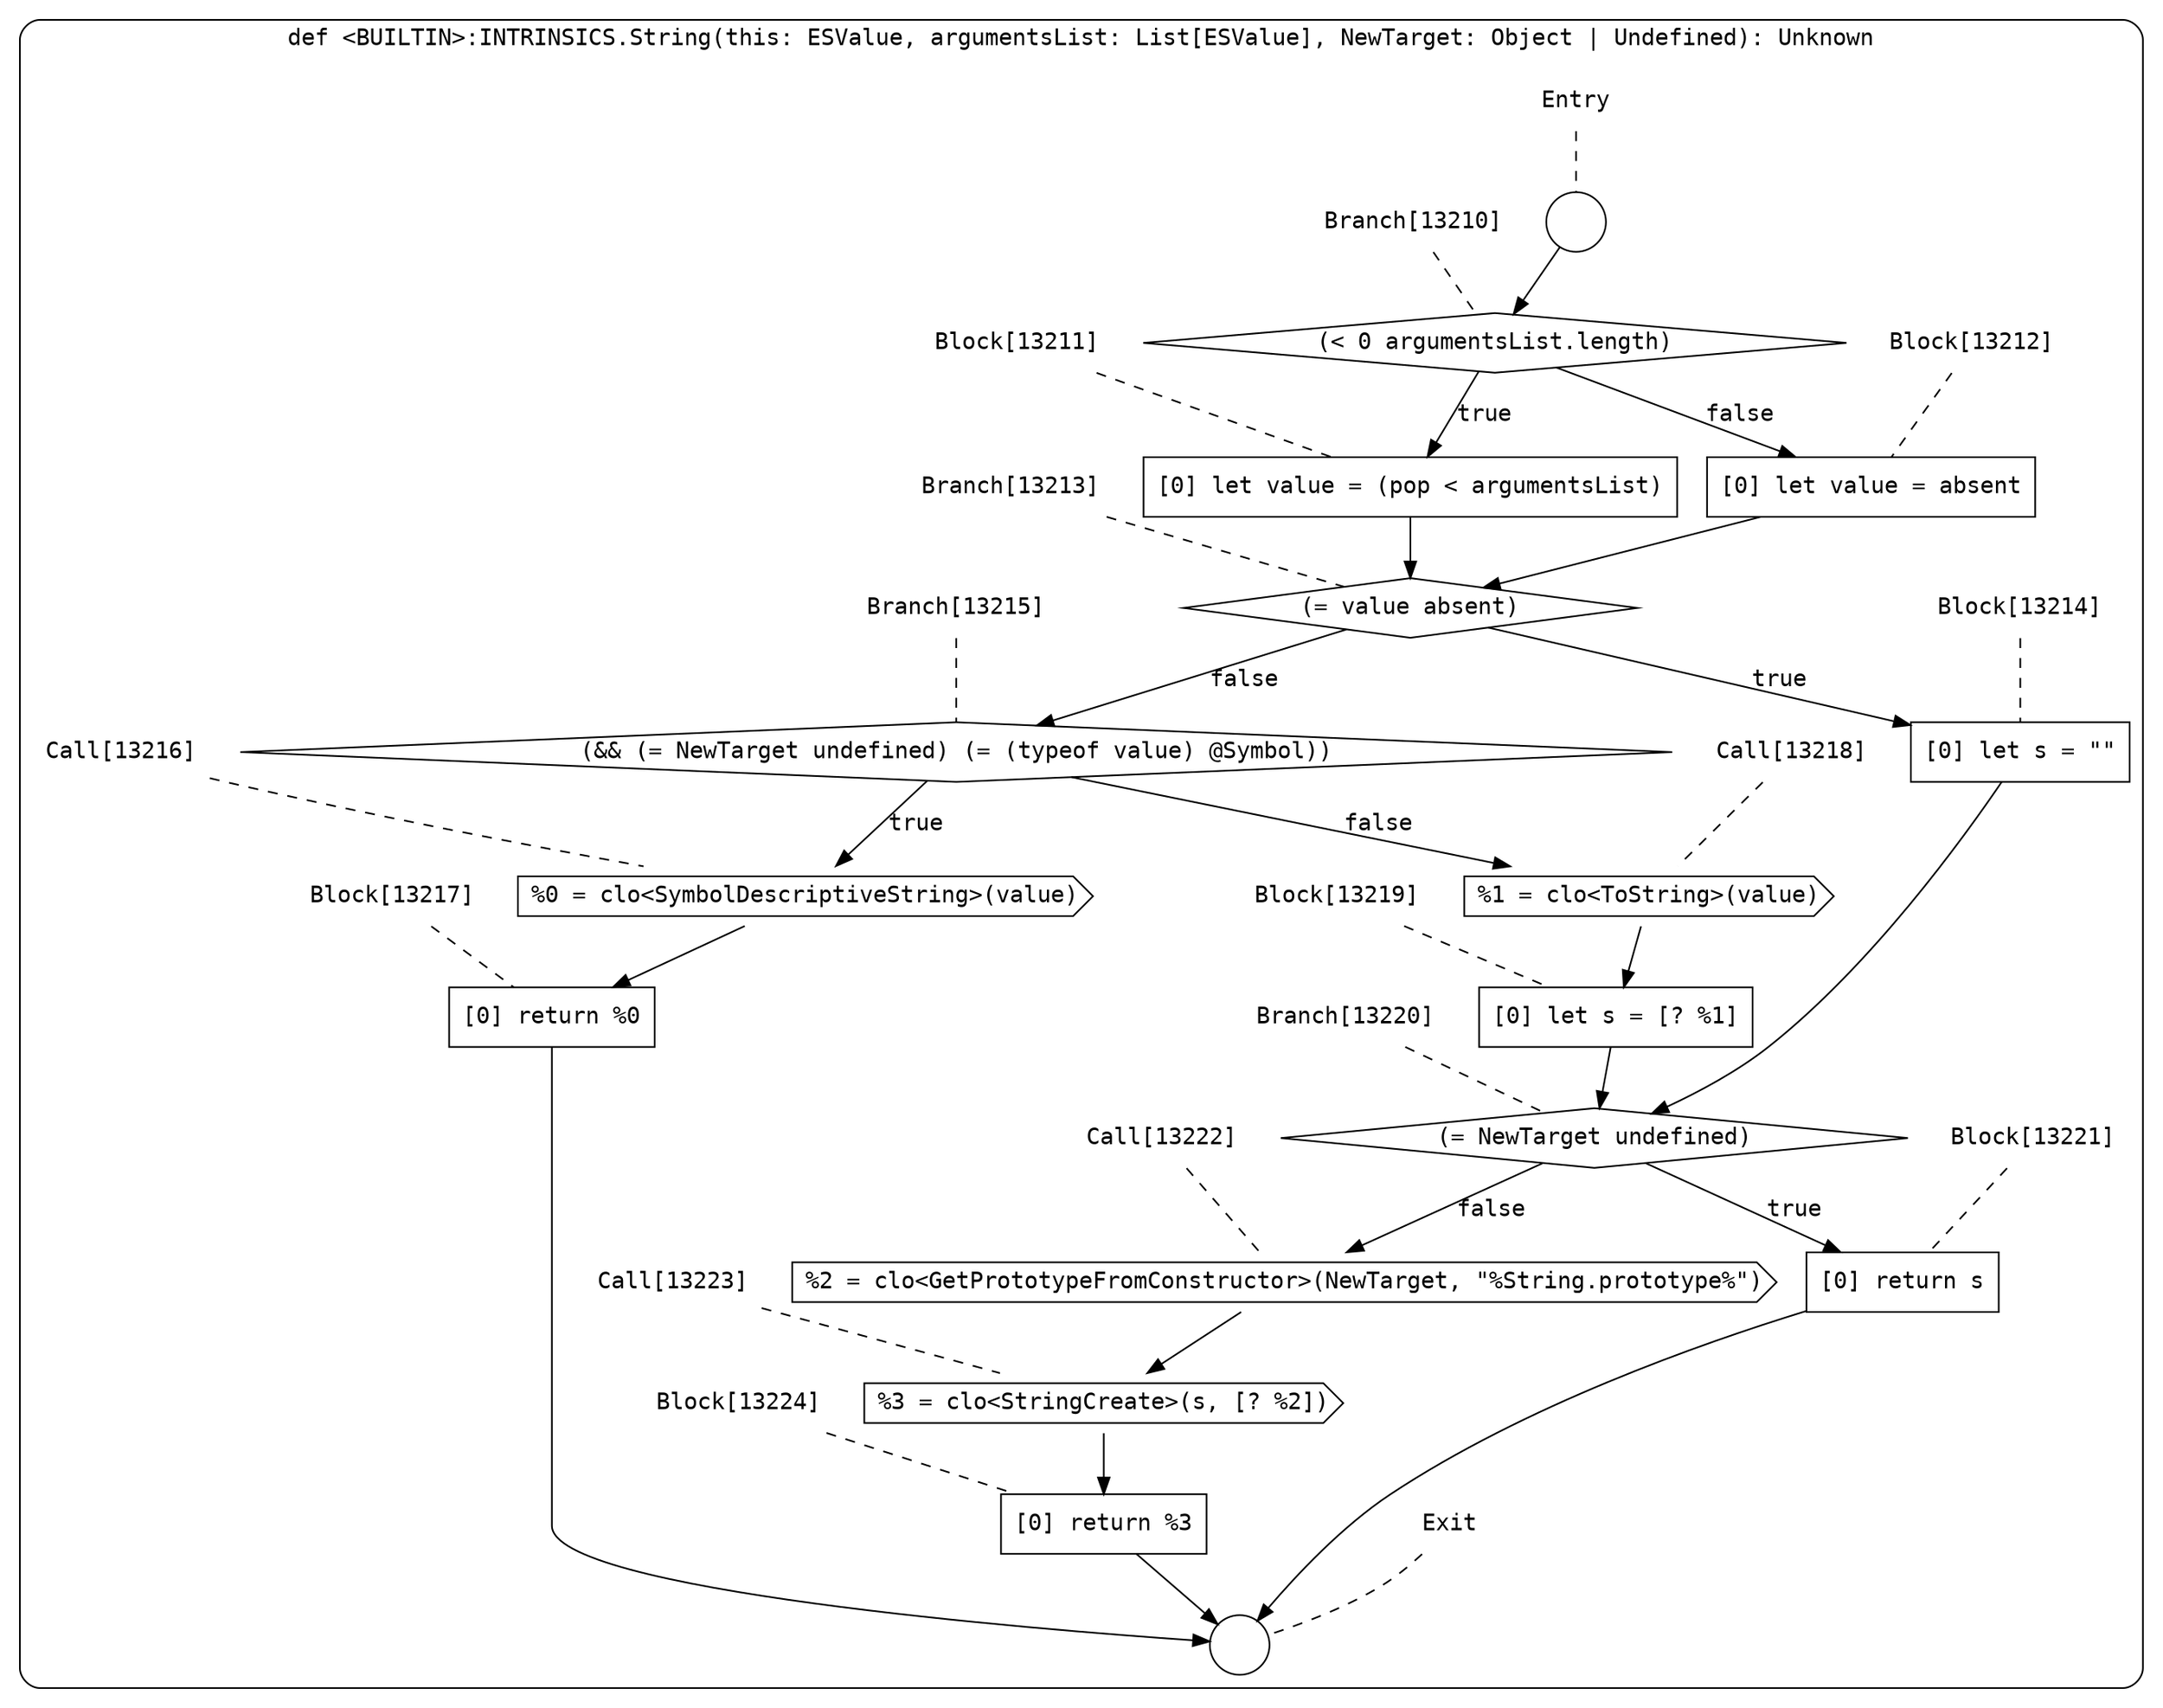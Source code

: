digraph {
  graph [fontname = "Consolas"]
  node [fontname = "Consolas"]
  edge [fontname = "Consolas"]
  subgraph cluster2163 {
    label = "def <BUILTIN>:INTRINSICS.String(this: ESValue, argumentsList: List[ESValue], NewTarget: Object | Undefined): Unknown"
    style = rounded
    cluster2163_entry_name [shape=none, label=<<font color="black">Entry</font>>]
    cluster2163_entry_name -> cluster2163_entry [arrowhead=none, color="black", style=dashed]
    cluster2163_entry [shape=circle label=" " color="black" fillcolor="white" style=filled]
    cluster2163_entry -> node13210 [color="black"]
    cluster2163_exit_name [shape=none, label=<<font color="black">Exit</font>>]
    cluster2163_exit_name -> cluster2163_exit [arrowhead=none, color="black", style=dashed]
    cluster2163_exit [shape=circle label=" " color="black" fillcolor="white" style=filled]
    node13210_name [shape=none, label=<<font color="black">Branch[13210]</font>>]
    node13210_name -> node13210 [arrowhead=none, color="black", style=dashed]
    node13210 [shape=diamond, label=<<font color="black">(&lt; 0 argumentsList.length)</font>> color="black" fillcolor="white", style=filled]
    node13210 -> node13211 [label=<<font color="black">true</font>> color="black"]
    node13210 -> node13212 [label=<<font color="black">false</font>> color="black"]
    node13211_name [shape=none, label=<<font color="black">Block[13211]</font>>]
    node13211_name -> node13211 [arrowhead=none, color="black", style=dashed]
    node13211 [shape=box, label=<<font color="black">[0] let value = (pop &lt; argumentsList)<BR ALIGN="LEFT"/></font>> color="black" fillcolor="white", style=filled]
    node13211 -> node13213 [color="black"]
    node13212_name [shape=none, label=<<font color="black">Block[13212]</font>>]
    node13212_name -> node13212 [arrowhead=none, color="black", style=dashed]
    node13212 [shape=box, label=<<font color="black">[0] let value = absent<BR ALIGN="LEFT"/></font>> color="black" fillcolor="white", style=filled]
    node13212 -> node13213 [color="black"]
    node13213_name [shape=none, label=<<font color="black">Branch[13213]</font>>]
    node13213_name -> node13213 [arrowhead=none, color="black", style=dashed]
    node13213 [shape=diamond, label=<<font color="black">(= value absent)</font>> color="black" fillcolor="white", style=filled]
    node13213 -> node13214 [label=<<font color="black">true</font>> color="black"]
    node13213 -> node13215 [label=<<font color="black">false</font>> color="black"]
    node13214_name [shape=none, label=<<font color="black">Block[13214]</font>>]
    node13214_name -> node13214 [arrowhead=none, color="black", style=dashed]
    node13214 [shape=box, label=<<font color="black">[0] let s = &quot;&quot;<BR ALIGN="LEFT"/></font>> color="black" fillcolor="white", style=filled]
    node13214 -> node13220 [color="black"]
    node13215_name [shape=none, label=<<font color="black">Branch[13215]</font>>]
    node13215_name -> node13215 [arrowhead=none, color="black", style=dashed]
    node13215 [shape=diamond, label=<<font color="black">(&amp;&amp; (= NewTarget undefined) (= (typeof value) @Symbol))</font>> color="black" fillcolor="white", style=filled]
    node13215 -> node13216 [label=<<font color="black">true</font>> color="black"]
    node13215 -> node13218 [label=<<font color="black">false</font>> color="black"]
    node13220_name [shape=none, label=<<font color="black">Branch[13220]</font>>]
    node13220_name -> node13220 [arrowhead=none, color="black", style=dashed]
    node13220 [shape=diamond, label=<<font color="black">(= NewTarget undefined)</font>> color="black" fillcolor="white", style=filled]
    node13220 -> node13221 [label=<<font color="black">true</font>> color="black"]
    node13220 -> node13222 [label=<<font color="black">false</font>> color="black"]
    node13216_name [shape=none, label=<<font color="black">Call[13216]</font>>]
    node13216_name -> node13216 [arrowhead=none, color="black", style=dashed]
    node13216 [shape=cds, label=<<font color="black">%0 = clo&lt;SymbolDescriptiveString&gt;(value)</font>> color="black" fillcolor="white", style=filled]
    node13216 -> node13217 [color="black"]
    node13218_name [shape=none, label=<<font color="black">Call[13218]</font>>]
    node13218_name -> node13218 [arrowhead=none, color="black", style=dashed]
    node13218 [shape=cds, label=<<font color="black">%1 = clo&lt;ToString&gt;(value)</font>> color="black" fillcolor="white", style=filled]
    node13218 -> node13219 [color="black"]
    node13221_name [shape=none, label=<<font color="black">Block[13221]</font>>]
    node13221_name -> node13221 [arrowhead=none, color="black", style=dashed]
    node13221 [shape=box, label=<<font color="black">[0] return s<BR ALIGN="LEFT"/></font>> color="black" fillcolor="white", style=filled]
    node13221 -> cluster2163_exit [color="black"]
    node13222_name [shape=none, label=<<font color="black">Call[13222]</font>>]
    node13222_name -> node13222 [arrowhead=none, color="black", style=dashed]
    node13222 [shape=cds, label=<<font color="black">%2 = clo&lt;GetPrototypeFromConstructor&gt;(NewTarget, &quot;%String.prototype%&quot;)</font>> color="black" fillcolor="white", style=filled]
    node13222 -> node13223 [color="black"]
    node13217_name [shape=none, label=<<font color="black">Block[13217]</font>>]
    node13217_name -> node13217 [arrowhead=none, color="black", style=dashed]
    node13217 [shape=box, label=<<font color="black">[0] return %0<BR ALIGN="LEFT"/></font>> color="black" fillcolor="white", style=filled]
    node13217 -> cluster2163_exit [color="black"]
    node13219_name [shape=none, label=<<font color="black">Block[13219]</font>>]
    node13219_name -> node13219 [arrowhead=none, color="black", style=dashed]
    node13219 [shape=box, label=<<font color="black">[0] let s = [? %1]<BR ALIGN="LEFT"/></font>> color="black" fillcolor="white", style=filled]
    node13219 -> node13220 [color="black"]
    node13223_name [shape=none, label=<<font color="black">Call[13223]</font>>]
    node13223_name -> node13223 [arrowhead=none, color="black", style=dashed]
    node13223 [shape=cds, label=<<font color="black">%3 = clo&lt;StringCreate&gt;(s, [? %2])</font>> color="black" fillcolor="white", style=filled]
    node13223 -> node13224 [color="black"]
    node13224_name [shape=none, label=<<font color="black">Block[13224]</font>>]
    node13224_name -> node13224 [arrowhead=none, color="black", style=dashed]
    node13224 [shape=box, label=<<font color="black">[0] return %3<BR ALIGN="LEFT"/></font>> color="black" fillcolor="white", style=filled]
    node13224 -> cluster2163_exit [color="black"]
  }
}